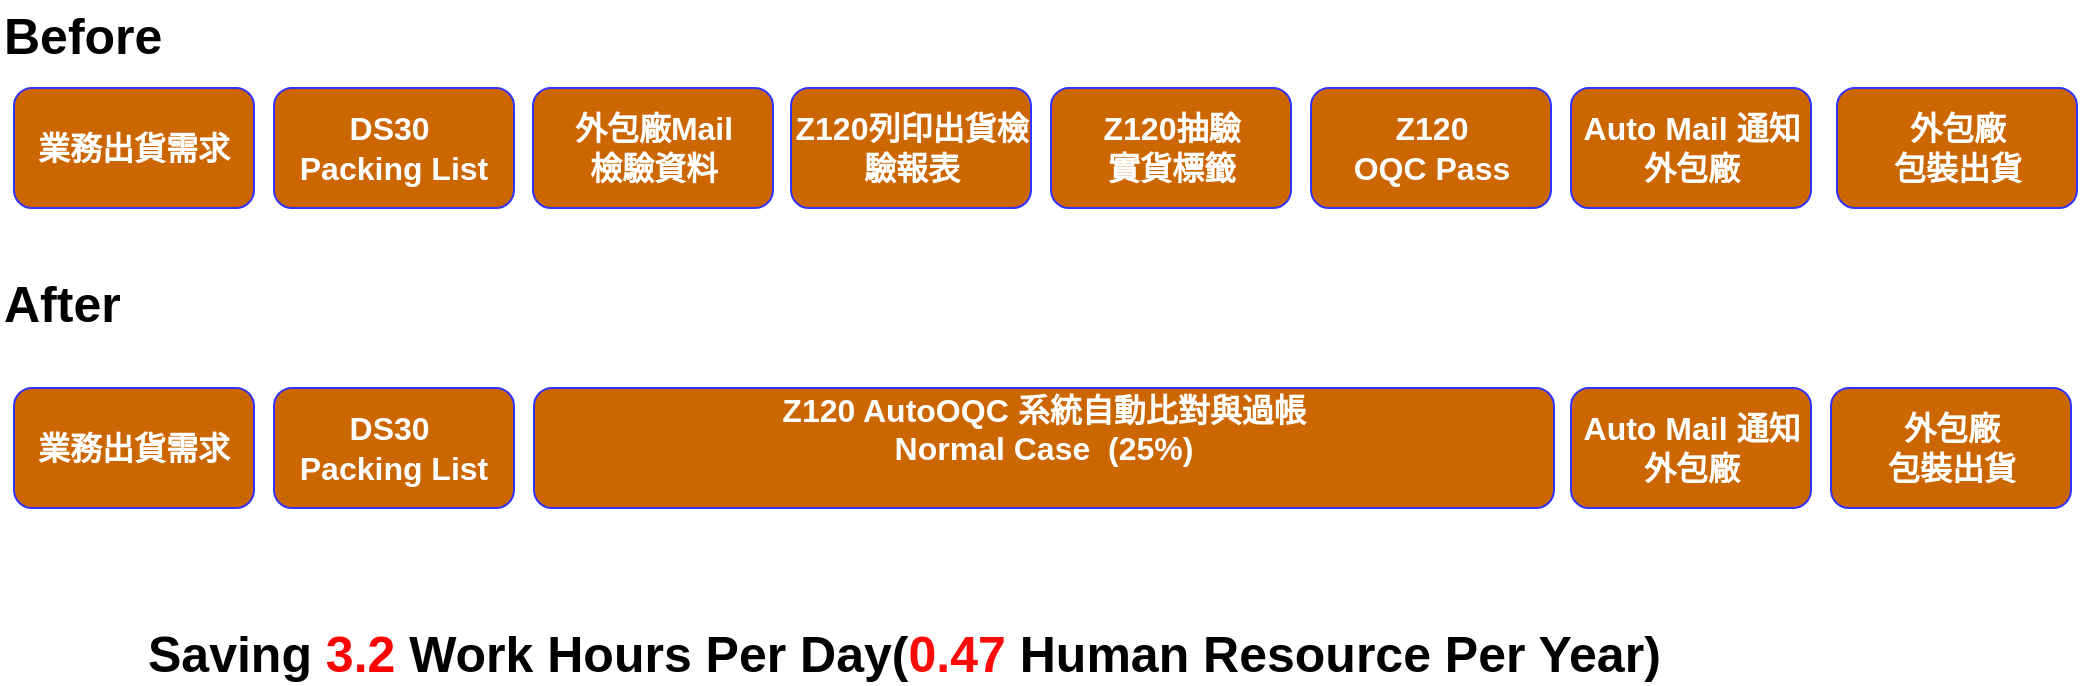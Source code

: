 <mxfile version="11.0.5" type="github"><diagram name="Page-1" id="fbcf5db9-b524-4cd4-e4f3-379dc89c3999"><mxGraphModel dx="1422" dy="715" grid="1" gridSize="10" guides="1" tooltips="1" connect="1" arrows="1" fold="1" page="1" pageScale="1" pageWidth="850" pageHeight="1100" background="#ffffff" math="0" shadow="0"><root><mxCell id="0"/><mxCell id="1" parent="0"/><mxCell id="buLfNHJpl9qRCKChcev4-1" value="&lt;font color=&quot;#ffffff&quot; style=&quot;font-size: 16px&quot;&gt;業務出貨需求&lt;/font&gt;" style="rounded=1;whiteSpace=wrap;html=1;strokeColor=#3333FF;fillColor=#CC6600;fontStyle=1;gradientColor=none;" parent="1" vertex="1"><mxGeometry x="80" y="180" width="120" height="60" as="geometry"/></mxCell><mxCell id="buLfNHJpl9qRCKChcev4-2" value="&lt;font color=&quot;#ffffff&quot;&gt;&lt;span style=&quot;font-size: 16px&quot;&gt;DS30&amp;nbsp;&lt;br&gt;Packing List&lt;br&gt;&lt;/span&gt;&lt;/font&gt;" style="rounded=1;whiteSpace=wrap;html=1;strokeColor=#3333FF;fillColor=#CC6600;fontStyle=1;gradientColor=none;" parent="1" vertex="1"><mxGeometry x="210" y="180" width="120" height="60" as="geometry"/></mxCell><mxCell id="buLfNHJpl9qRCKChcev4-3" value="&lt;span style=&quot;color: rgb(255 , 255 , 255) ; font-size: 16px&quot;&gt;Z120列印出貨檢驗報表&lt;/span&gt;" style="rounded=1;whiteSpace=wrap;html=1;strokeColor=#3333FF;fillColor=#CC6600;fontStyle=1;gradientColor=none;" parent="1" vertex="1"><mxGeometry x="468.5" y="180" width="120" height="60" as="geometry"/></mxCell><mxCell id="buLfNHJpl9qRCKChcev4-4" value="Before" style="text;html=1;resizable=0;points=[];autosize=1;align=left;verticalAlign=top;spacingTop=-4;fontSize=25;fontStyle=1;fillColor=none;" parent="1" vertex="1"><mxGeometry x="73" y="136" width="50" height="20" as="geometry"/></mxCell><mxCell id="buLfNHJpl9qRCKChcev4-5" value="After" style="text;html=1;resizable=0;points=[];autosize=1;align=left;verticalAlign=top;spacingTop=-4;fontSize=25;fontStyle=1;gradientColor=none;fillColor=none;" parent="1" vertex="1"><mxGeometry x="73" y="270" width="40" height="20" as="geometry"/></mxCell><mxCell id="buLfNHJpl9qRCKChcev4-6" value="&lt;span style=&quot;color: rgb(255 , 255 , 255) ; font-size: 16px&quot;&gt;Z120抽驗&lt;br&gt;實貨標籤&lt;/span&gt;" style="rounded=1;whiteSpace=wrap;html=1;strokeColor=#3333FF;fillColor=#CC6600;fontStyle=1;gradientColor=none;" parent="1" vertex="1"><mxGeometry x="598.5" y="180" width="120" height="60" as="geometry"/></mxCell><mxCell id="buLfNHJpl9qRCKChcev4-7" value="&lt;span style=&quot;color: rgb(255 , 255 , 255) ; font-size: 16px ; white-space: normal&quot;&gt;Z120&lt;br&gt;OQC Pass&lt;br&gt;&lt;/span&gt;" style="rounded=1;whiteSpace=wrap;html=1;strokeColor=#3333FF;fillColor=#CC6600;fontStyle=1;gradientColor=none;" parent="1" vertex="1"><mxGeometry x="728.5" y="180" width="120" height="60" as="geometry"/></mxCell><mxCell id="buLfNHJpl9qRCKChcev4-8" value="&lt;font color=&quot;#ffffff&quot;&gt;&lt;span style=&quot;font-size: 16px&quot;&gt;Auto Mail 通知外包廠&lt;/span&gt;&lt;/font&gt;" style="rounded=1;whiteSpace=wrap;html=1;strokeColor=#3333FF;fillColor=#CC6600;fontStyle=1;gradientColor=none;" parent="1" vertex="1"><mxGeometry x="858.5" y="180" width="120" height="60" as="geometry"/></mxCell><mxCell id="buLfNHJpl9qRCKChcev4-9" value="&lt;span style=&quot;color: rgb(255 , 255 , 255) ; font-size: 16px&quot;&gt;業務出貨需求&lt;/span&gt;" style="rounded=1;whiteSpace=wrap;html=1;strokeColor=#3333FF;fillColor=#CC6600;fontStyle=1;gradientColor=none;" parent="1" vertex="1"><mxGeometry x="80" y="330" width="120" height="60" as="geometry"/></mxCell><mxCell id="buLfNHJpl9qRCKChcev4-10" value="&lt;font color=&quot;#ffffff&quot;&gt;&lt;span style=&quot;font-size: 16px&quot;&gt;DS30&amp;nbsp;&lt;br&gt;&lt;/span&gt;&lt;/font&gt;&lt;span style=&quot;color: rgb(255 , 255 , 255) ; font-size: 16px&quot;&gt;Packing List&lt;/span&gt;&lt;font color=&quot;#ffffff&quot;&gt;&lt;span style=&quot;font-size: 16px&quot;&gt;&lt;br&gt;&lt;/span&gt;&lt;/font&gt;" style="rounded=1;whiteSpace=wrap;html=1;strokeColor=#3333FF;fillColor=#CC6600;fontStyle=1;gradientColor=none;" parent="1" vertex="1"><mxGeometry x="210" y="330" width="120" height="60" as="geometry"/></mxCell><mxCell id="buLfNHJpl9qRCKChcev4-13" value="&lt;span style=&quot;color: rgb(255 , 255 , 255) ; font-size: 16px ; white-space: normal&quot;&gt;Z120 AutoOQC &lt;/span&gt;&lt;span style=&quot;color: rgb(255 , 255 , 255) ; font-size: 16px&quot;&gt;系統自動比對與過帳&lt;/span&gt;&lt;span style=&quot;color: rgb(255 , 255 , 255) ; font-size: 16px ; white-space: normal&quot;&gt;&lt;br&gt;&lt;/span&gt;&lt;span style=&quot;color: rgb(255 , 255 , 255) ; font-size: 16px&quot;&gt;Normal Case&amp;nbsp;&amp;nbsp;&lt;/span&gt;&lt;span style=&quot;color: rgb(255 , 255 , 255) ; font-size: 16px ; white-space: normal&quot;&gt;(25%)&lt;br&gt;&lt;br&gt;&lt;/span&gt;" style="rounded=1;whiteSpace=wrap;html=1;strokeColor=#3333FF;fillColor=#CC6600;fontStyle=1;gradientColor=none;" parent="1" vertex="1"><mxGeometry x="340" y="330" width="510" height="60" as="geometry"/></mxCell><mxCell id="buLfNHJpl9qRCKChcev4-14" value="&lt;span style=&quot;color: rgb(255 , 255 , 255) ; font-size: 16px&quot;&gt;Auto Mail 通知外包廠&lt;/span&gt;" style="rounded=1;whiteSpace=wrap;html=1;strokeColor=#3333FF;fillColor=#CC6600;fontStyle=1;gradientColor=none;" parent="1" vertex="1"><mxGeometry x="858.5" y="330" width="120" height="60" as="geometry"/></mxCell><mxCell id="buLfNHJpl9qRCKChcev4-15" value="&lt;b&gt;Saving &lt;font color=&quot;#ff0000&quot;&gt;3.2&lt;/font&gt;&amp;nbsp;Work Hours Per Day(&lt;font color=&quot;#ff0a0a&quot;&gt;0.47&lt;/font&gt;&amp;nbsp;Human Resource Per Year)&amp;nbsp;&lt;/b&gt;" style="text;html=1;resizable=0;points=[];autosize=1;align=left;verticalAlign=top;spacingTop=-4;fontSize=25;" parent="1" vertex="1"><mxGeometry x="145" y="445" width="780" height="30" as="geometry"/></mxCell><mxCell id="hUf032R5iziey1xIDY-K-2" value="&lt;span style=&quot;color: rgb(255 , 255 , 255) ; font-size: 16px&quot;&gt;外包廠&lt;br&gt;包裝出貨&lt;/span&gt;" style="rounded=1;whiteSpace=wrap;html=1;strokeColor=#3333FF;fillColor=#CC6600;fontStyle=1;gradientColor=none;" vertex="1" parent="1"><mxGeometry x="991.5" y="180" width="120" height="60" as="geometry"/></mxCell><mxCell id="hUf032R5iziey1xIDY-K-3" value="&lt;span style=&quot;color: rgb(255 , 255 , 255) ; font-size: 16px&quot;&gt;外包廠&lt;/span&gt;&lt;br style=&quot;color: rgb(255 , 255 , 255) ; font-size: 16px&quot;&gt;&lt;span style=&quot;color: rgb(255 , 255 , 255) ; font-size: 16px&quot;&gt;包裝出貨&lt;/span&gt;" style="rounded=1;whiteSpace=wrap;html=1;strokeColor=#3333FF;fillColor=#CC6600;fontStyle=1;gradientColor=none;" vertex="1" parent="1"><mxGeometry x="988.5" y="330" width="120" height="60" as="geometry"/></mxCell><mxCell id="hUf032R5iziey1xIDY-K-5" value="&lt;div&gt;&lt;font color=&quot;#ffffff&quot;&gt;&lt;span style=&quot;font-size: 16px&quot;&gt;外包廠Mail&lt;/span&gt;&lt;/font&gt;&lt;/div&gt;&lt;div&gt;&lt;font color=&quot;#ffffff&quot;&gt;&lt;span style=&quot;font-size: 16px&quot;&gt;檢驗資料&lt;/span&gt;&lt;/font&gt;&lt;/div&gt;" style="rounded=1;whiteSpace=wrap;html=1;strokeColor=#3333FF;fillColor=#CC6600;fontStyle=1;gradientColor=none;" vertex="1" parent="1"><mxGeometry x="339.5" y="180" width="120" height="60" as="geometry"/></mxCell></root></mxGraphModel></diagram></mxfile>